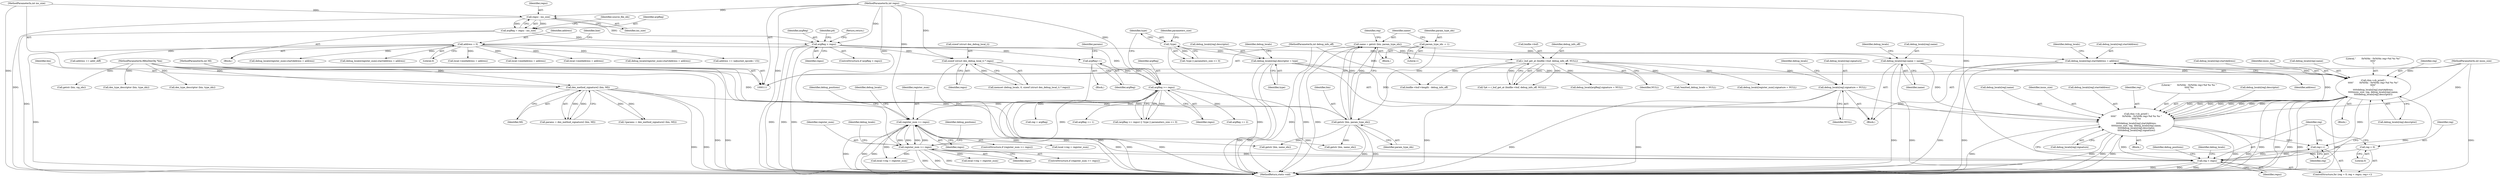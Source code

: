 digraph "0_radare2_252afb1cff9676f3ae1f341a28448bf2c8b6e308@array" {
"1001168" [label="(Call,rbin->cb_printf (\n\t\t\t\t\t\"        0x%04x - 0x%04x reg=%d %s %s\"\n\t\t\t\t\t\"\n\",\n\t\t\t\t\tdebug_locals[reg].startAddress,\n\t\t\t\t\tinsns_size, reg, debug_locals[reg].name,\n\t\t\t\t\tdebug_locals[reg].descriptor))"];
"1001142" [label="(Call,rbin->cb_printf (\n\t\t\t\t\t\"        0x%04x - 0x%04x reg=%d %s %s \"\n\t\t\t\t\t\"%s\n\",\n\t\t\t\t\tdebug_locals[reg].startAddress,\n\t\t\t\t\tinsns_size, reg, debug_locals[reg].name,\n\t\t\t\t\tdebug_locals[reg].descriptor,\n\t\t\t\t\tdebug_locals[reg].signature))"];
"1001168" [label="(Call,rbin->cb_printf (\n\t\t\t\t\t\"        0x%04x - 0x%04x reg=%d %s %s\"\n\t\t\t\t\t\"\n\",\n\t\t\t\t\tdebug_locals[reg].startAddress,\n\t\t\t\t\tinsns_size, reg, debug_locals[reg].name,\n\t\t\t\t\tdebug_locals[reg].descriptor))"];
"1000384" [label="(Call,debug_locals[reg].startAddress = address)"];
"1000201" [label="(Call,address = 0)"];
"1000119" [label="(MethodParameterIn,int insns_size)"];
"1001122" [label="(Call,reg < regsz)"];
"1001125" [label="(Call,reg++)"];
"1001119" [label="(Call,reg = 0)"];
"1000307" [label="(Call,argReg >= regsz)"];
"1000177" [label="(Call,argReg > regsz)"];
"1000155" [label="(Call,argReg = regsz - ins_size)"];
"1000157" [label="(Call,regsz - ins_size)"];
"1000121" [label="(MethodParameterIn,int regsz)"];
"1000118" [label="(MethodParameterIn,int ins_size)"];
"1000281" [label="(Call,argReg++)"];
"1000234" [label="(Call,sizeof (struct dex_debug_local_t) * regsz)"];
"1000669" [label="(Call,register_num >= regsz)"];
"1000493" [label="(Call,register_num >= regsz)"];
"1000363" [label="(Call,debug_locals[reg].name = name)"];
"1000336" [label="(Call,name = getstr (bin, param_type_idx))"];
"1000338" [label="(Call,getstr (bin, param_type_idx))"];
"1000287" [label="(Call,dex_method_signature2 (bin, MI))"];
"1000113" [label="(MethodParameterIn,RBinDexObj *bin)"];
"1000115" [label="(MethodParameterIn,int MI)"];
"1000333" [label="(Call,param_type_idx -= 1)"];
"1000370" [label="(Call,debug_locals[reg].descriptor = type)"];
"1000311" [label="(Call,!type)"];
"1000377" [label="(Call,debug_locals[reg].signature = NULL)"];
"1000133" [label="(Call,r_buf_get_at (binfile->buf, debug_info_off, NULL))"];
"1000122" [label="(MethodParameterIn,int debug_info_off)"];
"1000869" [label="(Call,local->reg = register_num)"];
"1000156" [label="(Identifier,argReg)"];
"1000371" [label="(Call,debug_locals[reg].descriptor)"];
"1000384" [label="(Call,debug_locals[reg].startAddress = address)"];
"1000378" [label="(Call,debug_locals[reg].signature)"];
"1000176" [label="(ControlStructure,if (argReg > regsz))"];
"1000498" [label="(Identifier,debug_positions)"];
"1000394" [label="(Identifier,debug_locals)"];
"1001151" [label="(Call,debug_locals[reg].name)"];
"1000179" [label="(Identifier,regsz)"];
"1001126" [label="(Identifier,reg)"];
"1000437" [label="(Call,address += addr_diff)"];
"1000377" [label="(Call,debug_locals[reg].signature = NULL)"];
"1001149" [label="(Identifier,insns_size)"];
"1000281" [label="(Call,argReg++)"];
"1000304" [label="(Block,)"];
"1000134" [label="(Call,binfile->buf)"];
"1000390" [label="(Identifier,address)"];
"1000282" [label="(Identifier,argReg)"];
"1000312" [label="(Identifier,type)"];
"1000369" [label="(Identifier,name)"];
"1001188" [label="(Identifier,debug_positions)"];
"1000183" [label="(Identifier,p4)"];
"1000771" [label="(Call,debug_locals[register_num].startAddress = address)"];
"1000356" [label="(Call,argReg += 1)"];
"1001122" [label="(Call,reg < regsz)"];
"1000495" [label="(Identifier,regsz)"];
"1000380" [label="(Identifier,debug_locals)"];
"1000118" [label="(MethodParameterIn,int ins_size)"];
"1000306" [label="(Call,(argReg >= regsz) || !type || parameters_size <= 0)"];
"1000493" [label="(Call,register_num >= regsz)"];
"1000123" [label="(Block,)"];
"1001144" [label="(Call,debug_locals[reg].startAddress)"];
"1000674" [label="(Identifier,debug_positions)"];
"1000595" [label="(Call,debug_locals[register_num].startAddress = address)"];
"1001124" [label="(Identifier,regsz)"];
"1000340" [label="(Identifier,param_type_idx)"];
"1001170" [label="(Call,debug_locals[reg].startAddress)"];
"1000759" [label="(Call,getstr (bin, name_idx))"];
"1000373" [label="(Identifier,debug_locals)"];
"1000288" [label="(Identifier,bin)"];
"1000243" [label="(Block,)"];
"1001175" [label="(Identifier,insns_size)"];
"1000177" [label="(Call,argReg > regsz)"];
"1000376" [label="(Identifier,type)"];
"1000286" [label="(Identifier,params)"];
"1000784" [label="(Call,getstr (bin, sig_idx))"];
"1000203" [label="(Literal,0)"];
"1000339" [label="(Identifier,bin)"];
"1000309" [label="(Identifier,regsz)"];
"1000681" [label="(Identifier,debug_locals)"];
"1001123" [label="(Identifier,reg)"];
"1000671" [label="(Identifier,regsz)"];
"1000669" [label="(Call,register_num >= regsz)"];
"1000364" [label="(Call,debug_locals[reg].name)"];
"1000131" [label="(Call,*p4 = r_buf_get_at (binfile->buf, debug_info_off, NULL))"];
"1001119" [label="(Call,reg = 0)"];
"1001167" [label="(Block,)"];
"1000569" [label="(Call,local->endAddress = address)"];
"1000363" [label="(Call,debug_locals[reg].name = name)"];
"1001161" [label="(Call,debug_locals[reg].signature)"];
"1000385" [label="(Call,debug_locals[reg].startAddress)"];
"1000307" [label="(Call,argReg >= regsz)"];
"1000284" [label="(Call,!(params = dex_method_signature2 (bin, MI)))"];
"1001131" [label="(Identifier,debug_locals)"];
"1001193" [label="(MethodReturn,static void)"];
"1000287" [label="(Call,dex_method_signature2 (bin, MI))"];
"1000235" [label="(Call,sizeof (struct dex_debug_local_t))"];
"1000237" [label="(Identifier,regsz)"];
"1000267" [label="(Call,debug_locals[argReg].signature = NULL)"];
"1000333" [label="(Call,param_type_idx -= 1)"];
"1000231" [label="(Call,memset (debug_locals, 0, sizeof (struct dex_debug_local_t) * regsz))"];
"1000342" [label="(Identifier,reg)"];
"1000387" [label="(Identifier,debug_locals)"];
"1001177" [label="(Call,debug_locals[reg].name)"];
"1000119" [label="(MethodParameterIn,int insns_size)"];
"1000157" [label="(Call,regsz - ins_size)"];
"1001142" [label="(Call,rbin->cb_printf (\n\t\t\t\t\t\"        0x%04x - 0x%04x reg=%d %s %s \"\n\t\t\t\t\t\"%s\n\",\n\t\t\t\t\tdebug_locals[reg].startAddress,\n\t\t\t\t\tinsns_size, reg, debug_locals[reg].name,\n\t\t\t\t\tdebug_locals[reg].descriptor,\n\t\t\t\t\tdebug_locals[reg].signature))"];
"1000138" [label="(Identifier,NULL)"];
"1000492" [label="(ControlStructure,if (register_num >= regsz))"];
"1000494" [label="(Identifier,register_num)"];
"1000370" [label="(Call,debug_locals[reg].descriptor = type)"];
"1000158" [label="(Identifier,regsz)"];
"1001120" [label="(Identifier,reg)"];
"1000311" [label="(Call,!type)"];
"1000115" [label="(MethodParameterIn,int MI)"];
"1000201" [label="(Call,address = 0)"];
"1001169" [label="(Literal,\"        0x%04x - 0x%04x reg=%d %s %s\"\n\t\t\t\t\t\"\n\")"];
"1000122" [label="(MethodParameterIn,int debug_info_off)"];
"1000169" [label="(Call,*emitted_debug_locals = NULL)"];
"1000668" [label="(ControlStructure,if (register_num >= regsz))"];
"1000181" [label="(Return,return;)"];
"1000314" [label="(Identifier,parameters_size)"];
"1000338" [label="(Call,getstr (bin, param_type_idx))"];
"1000206" [label="(Identifier,line)"];
"1000159" [label="(Identifier,ins_size)"];
"1000564" [label="(Call,local->reg = register_num)"];
"1001141" [label="(Block,)"];
"1000583" [label="(Call,getstr (bin, name_idx))"];
"1001118" [label="(ControlStructure,for (reg = 0; reg < regsz; reg++))"];
"1000121" [label="(MethodParameterIn,int regsz)"];
"1000310" [label="(Call,!type || parameters_size <= 0)"];
"1001121" [label="(Literal,0)"];
"1000144" [label="(Call,binfile->buf->length - debug_info_off)"];
"1000351" [label="(Call,argReg += 2)"];
"1000137" [label="(Identifier,debug_info_off)"];
"1000234" [label="(Call,sizeof (struct dex_debug_local_t) * regsz)"];
"1000202" [label="(Identifier,address)"];
"1000592" [label="(Call,dex_type_descriptor (bin, type_idx))"];
"1001168" [label="(Call,rbin->cb_printf (\n\t\t\t\t\t\"        0x%04x - 0x%04x reg=%d %s %s\"\n\t\t\t\t\t\"\n\",\n\t\t\t\t\tdebug_locals[reg].startAddress,\n\t\t\t\t\tinsns_size, reg, debug_locals[reg].name,\n\t\t\t\t\tdebug_locals[reg].descriptor))"];
"1000768" [label="(Call,dex_type_descriptor (bin, type_idx))"];
"1001125" [label="(Call,reg++)"];
"1000745" [label="(Call,local->endAddress = address)"];
"1000874" [label="(Call,local->endAddress = address)"];
"1000162" [label="(Identifier,source_file_idx)"];
"1000155" [label="(Call,argReg = regsz - ins_size)"];
"1000334" [label="(Identifier,param_type_idx)"];
"1001150" [label="(Identifier,reg)"];
"1000383" [label="(Identifier,NULL)"];
"1000602" [label="(Call,debug_locals[register_num].signature = NULL)"];
"1000670" [label="(Identifier,register_num)"];
"1000910" [label="(Call,debug_locals[register_num].startAddress = address)"];
"1001176" [label="(Identifier,reg)"];
"1000133" [label="(Call,r_buf_get_at (binfile->buf, debug_info_off, NULL))"];
"1000951" [label="(Call,address += (adjusted_opcode / 15))"];
"1000289" [label="(Identifier,MI)"];
"1000178" [label="(Identifier,argReg)"];
"1000341" [label="(Call,reg = argReg)"];
"1000113" [label="(MethodParameterIn,RBinDexObj *bin)"];
"1001182" [label="(Call,debug_locals[reg].descriptor)"];
"1001143" [label="(Literal,\"        0x%04x - 0x%04x reg=%d %s %s \"\n\t\t\t\t\t\"%s\n\")"];
"1001156" [label="(Call,debug_locals[reg].descriptor)"];
"1000308" [label="(Identifier,argReg)"];
"1000337" [label="(Identifier,name)"];
"1000335" [label="(Literal,1)"];
"1000285" [label="(Call,params = dex_method_signature2 (bin, MI))"];
"1000505" [label="(Identifier,debug_locals)"];
"1000336" [label="(Call,name = getstr (bin, param_type_idx))"];
"1000362" [label="(Block,)"];
"1000740" [label="(Call,local->reg = register_num)"];
"1001168" -> "1001167"  [label="AST: "];
"1001168" -> "1001182"  [label="CFG: "];
"1001169" -> "1001168"  [label="AST: "];
"1001170" -> "1001168"  [label="AST: "];
"1001175" -> "1001168"  [label="AST: "];
"1001176" -> "1001168"  [label="AST: "];
"1001177" -> "1001168"  [label="AST: "];
"1001182" -> "1001168"  [label="AST: "];
"1001126" -> "1001168"  [label="CFG: "];
"1001168" -> "1001193"  [label="DDG: "];
"1001168" -> "1001193"  [label="DDG: "];
"1001168" -> "1001193"  [label="DDG: "];
"1001168" -> "1001193"  [label="DDG: "];
"1001168" -> "1001193"  [label="DDG: "];
"1001168" -> "1001125"  [label="DDG: "];
"1001168" -> "1001142"  [label="DDG: "];
"1001168" -> "1001142"  [label="DDG: "];
"1001168" -> "1001142"  [label="DDG: "];
"1001168" -> "1001142"  [label="DDG: "];
"1001142" -> "1001168"  [label="DDG: "];
"1001142" -> "1001168"  [label="DDG: "];
"1001142" -> "1001168"  [label="DDG: "];
"1001142" -> "1001168"  [label="DDG: "];
"1000384" -> "1001168"  [label="DDG: "];
"1000119" -> "1001168"  [label="DDG: "];
"1001122" -> "1001168"  [label="DDG: "];
"1000363" -> "1001168"  [label="DDG: "];
"1000370" -> "1001168"  [label="DDG: "];
"1001142" -> "1001141"  [label="AST: "];
"1001142" -> "1001161"  [label="CFG: "];
"1001143" -> "1001142"  [label="AST: "];
"1001144" -> "1001142"  [label="AST: "];
"1001149" -> "1001142"  [label="AST: "];
"1001150" -> "1001142"  [label="AST: "];
"1001151" -> "1001142"  [label="AST: "];
"1001156" -> "1001142"  [label="AST: "];
"1001161" -> "1001142"  [label="AST: "];
"1001126" -> "1001142"  [label="CFG: "];
"1001142" -> "1001193"  [label="DDG: "];
"1001142" -> "1001193"  [label="DDG: "];
"1001142" -> "1001193"  [label="DDG: "];
"1001142" -> "1001193"  [label="DDG: "];
"1001142" -> "1001193"  [label="DDG: "];
"1001142" -> "1001193"  [label="DDG: "];
"1001142" -> "1001125"  [label="DDG: "];
"1000384" -> "1001142"  [label="DDG: "];
"1000119" -> "1001142"  [label="DDG: "];
"1001122" -> "1001142"  [label="DDG: "];
"1000363" -> "1001142"  [label="DDG: "];
"1000370" -> "1001142"  [label="DDG: "];
"1000377" -> "1001142"  [label="DDG: "];
"1000384" -> "1000362"  [label="AST: "];
"1000384" -> "1000390"  [label="CFG: "];
"1000385" -> "1000384"  [label="AST: "];
"1000390" -> "1000384"  [label="AST: "];
"1000394" -> "1000384"  [label="CFG: "];
"1000384" -> "1001193"  [label="DDG: "];
"1000384" -> "1001193"  [label="DDG: "];
"1000201" -> "1000384"  [label="DDG: "];
"1000201" -> "1000123"  [label="AST: "];
"1000201" -> "1000203"  [label="CFG: "];
"1000202" -> "1000201"  [label="AST: "];
"1000203" -> "1000201"  [label="AST: "];
"1000206" -> "1000201"  [label="CFG: "];
"1000201" -> "1001193"  [label="DDG: "];
"1000201" -> "1000437"  [label="DDG: "];
"1000201" -> "1000569"  [label="DDG: "];
"1000201" -> "1000595"  [label="DDG: "];
"1000201" -> "1000745"  [label="DDG: "];
"1000201" -> "1000771"  [label="DDG: "];
"1000201" -> "1000874"  [label="DDG: "];
"1000201" -> "1000910"  [label="DDG: "];
"1000201" -> "1000951"  [label="DDG: "];
"1000119" -> "1000111"  [label="AST: "];
"1000119" -> "1001193"  [label="DDG: "];
"1001122" -> "1001118"  [label="AST: "];
"1001122" -> "1001124"  [label="CFG: "];
"1001123" -> "1001122"  [label="AST: "];
"1001124" -> "1001122"  [label="AST: "];
"1001131" -> "1001122"  [label="CFG: "];
"1001188" -> "1001122"  [label="CFG: "];
"1001122" -> "1001193"  [label="DDG: "];
"1001122" -> "1001193"  [label="DDG: "];
"1001122" -> "1001193"  [label="DDG: "];
"1001125" -> "1001122"  [label="DDG: "];
"1001119" -> "1001122"  [label="DDG: "];
"1000307" -> "1001122"  [label="DDG: "];
"1000669" -> "1001122"  [label="DDG: "];
"1000493" -> "1001122"  [label="DDG: "];
"1000121" -> "1001122"  [label="DDG: "];
"1001122" -> "1001125"  [label="DDG: "];
"1001125" -> "1001118"  [label="AST: "];
"1001125" -> "1001126"  [label="CFG: "];
"1001126" -> "1001125"  [label="AST: "];
"1001123" -> "1001125"  [label="CFG: "];
"1001119" -> "1001118"  [label="AST: "];
"1001119" -> "1001121"  [label="CFG: "];
"1001120" -> "1001119"  [label="AST: "];
"1001121" -> "1001119"  [label="AST: "];
"1001123" -> "1001119"  [label="CFG: "];
"1000307" -> "1000306"  [label="AST: "];
"1000307" -> "1000309"  [label="CFG: "];
"1000308" -> "1000307"  [label="AST: "];
"1000309" -> "1000307"  [label="AST: "];
"1000312" -> "1000307"  [label="CFG: "];
"1000306" -> "1000307"  [label="CFG: "];
"1000307" -> "1001193"  [label="DDG: "];
"1000307" -> "1001193"  [label="DDG: "];
"1000307" -> "1000306"  [label="DDG: "];
"1000307" -> "1000306"  [label="DDG: "];
"1000177" -> "1000307"  [label="DDG: "];
"1000281" -> "1000307"  [label="DDG: "];
"1000234" -> "1000307"  [label="DDG: "];
"1000121" -> "1000307"  [label="DDG: "];
"1000307" -> "1000341"  [label="DDG: "];
"1000307" -> "1000351"  [label="DDG: "];
"1000307" -> "1000356"  [label="DDG: "];
"1000307" -> "1000493"  [label="DDG: "];
"1000307" -> "1000669"  [label="DDG: "];
"1000177" -> "1000176"  [label="AST: "];
"1000177" -> "1000179"  [label="CFG: "];
"1000178" -> "1000177"  [label="AST: "];
"1000179" -> "1000177"  [label="AST: "];
"1000181" -> "1000177"  [label="CFG: "];
"1000183" -> "1000177"  [label="CFG: "];
"1000177" -> "1001193"  [label="DDG: "];
"1000177" -> "1001193"  [label="DDG: "];
"1000177" -> "1001193"  [label="DDG: "];
"1000155" -> "1000177"  [label="DDG: "];
"1000157" -> "1000177"  [label="DDG: "];
"1000121" -> "1000177"  [label="DDG: "];
"1000177" -> "1000234"  [label="DDG: "];
"1000177" -> "1000281"  [label="DDG: "];
"1000155" -> "1000123"  [label="AST: "];
"1000155" -> "1000157"  [label="CFG: "];
"1000156" -> "1000155"  [label="AST: "];
"1000157" -> "1000155"  [label="AST: "];
"1000162" -> "1000155"  [label="CFG: "];
"1000155" -> "1001193"  [label="DDG: "];
"1000157" -> "1000155"  [label="DDG: "];
"1000157" -> "1000155"  [label="DDG: "];
"1000157" -> "1000159"  [label="CFG: "];
"1000158" -> "1000157"  [label="AST: "];
"1000159" -> "1000157"  [label="AST: "];
"1000157" -> "1001193"  [label="DDG: "];
"1000121" -> "1000157"  [label="DDG: "];
"1000118" -> "1000157"  [label="DDG: "];
"1000121" -> "1000111"  [label="AST: "];
"1000121" -> "1001193"  [label="DDG: "];
"1000121" -> "1000234"  [label="DDG: "];
"1000121" -> "1000493"  [label="DDG: "];
"1000121" -> "1000669"  [label="DDG: "];
"1000118" -> "1000111"  [label="AST: "];
"1000118" -> "1001193"  [label="DDG: "];
"1000281" -> "1000243"  [label="AST: "];
"1000281" -> "1000282"  [label="CFG: "];
"1000282" -> "1000281"  [label="AST: "];
"1000286" -> "1000281"  [label="CFG: "];
"1000281" -> "1001193"  [label="DDG: "];
"1000234" -> "1000231"  [label="AST: "];
"1000234" -> "1000237"  [label="CFG: "];
"1000235" -> "1000234"  [label="AST: "];
"1000237" -> "1000234"  [label="AST: "];
"1000231" -> "1000234"  [label="CFG: "];
"1000234" -> "1001193"  [label="DDG: "];
"1000234" -> "1000231"  [label="DDG: "];
"1000669" -> "1000668"  [label="AST: "];
"1000669" -> "1000671"  [label="CFG: "];
"1000670" -> "1000669"  [label="AST: "];
"1000671" -> "1000669"  [label="AST: "];
"1000674" -> "1000669"  [label="CFG: "];
"1000681" -> "1000669"  [label="CFG: "];
"1000669" -> "1001193"  [label="DDG: "];
"1000669" -> "1001193"  [label="DDG: "];
"1000669" -> "1001193"  [label="DDG: "];
"1000669" -> "1000493"  [label="DDG: "];
"1000669" -> "1000493"  [label="DDG: "];
"1000493" -> "1000669"  [label="DDG: "];
"1000493" -> "1000669"  [label="DDG: "];
"1000669" -> "1000740"  [label="DDG: "];
"1000669" -> "1000869"  [label="DDG: "];
"1000493" -> "1000492"  [label="AST: "];
"1000493" -> "1000495"  [label="CFG: "];
"1000494" -> "1000493"  [label="AST: "];
"1000495" -> "1000493"  [label="AST: "];
"1000498" -> "1000493"  [label="CFG: "];
"1000505" -> "1000493"  [label="CFG: "];
"1000493" -> "1001193"  [label="DDG: "];
"1000493" -> "1001193"  [label="DDG: "];
"1000493" -> "1001193"  [label="DDG: "];
"1000493" -> "1000564"  [label="DDG: "];
"1000493" -> "1000869"  [label="DDG: "];
"1000363" -> "1000362"  [label="AST: "];
"1000363" -> "1000369"  [label="CFG: "];
"1000364" -> "1000363"  [label="AST: "];
"1000369" -> "1000363"  [label="AST: "];
"1000373" -> "1000363"  [label="CFG: "];
"1000363" -> "1001193"  [label="DDG: "];
"1000363" -> "1001193"  [label="DDG: "];
"1000336" -> "1000363"  [label="DDG: "];
"1000336" -> "1000304"  [label="AST: "];
"1000336" -> "1000338"  [label="CFG: "];
"1000337" -> "1000336"  [label="AST: "];
"1000338" -> "1000336"  [label="AST: "];
"1000342" -> "1000336"  [label="CFG: "];
"1000336" -> "1001193"  [label="DDG: "];
"1000336" -> "1001193"  [label="DDG: "];
"1000338" -> "1000336"  [label="DDG: "];
"1000338" -> "1000336"  [label="DDG: "];
"1000338" -> "1000340"  [label="CFG: "];
"1000339" -> "1000338"  [label="AST: "];
"1000340" -> "1000338"  [label="AST: "];
"1000338" -> "1001193"  [label="DDG: "];
"1000338" -> "1001193"  [label="DDG: "];
"1000287" -> "1000338"  [label="DDG: "];
"1000113" -> "1000338"  [label="DDG: "];
"1000333" -> "1000338"  [label="DDG: "];
"1000338" -> "1000583"  [label="DDG: "];
"1000338" -> "1000759"  [label="DDG: "];
"1000287" -> "1000285"  [label="AST: "];
"1000287" -> "1000289"  [label="CFG: "];
"1000288" -> "1000287"  [label="AST: "];
"1000289" -> "1000287"  [label="AST: "];
"1000285" -> "1000287"  [label="CFG: "];
"1000287" -> "1001193"  [label="DDG: "];
"1000287" -> "1001193"  [label="DDG: "];
"1000287" -> "1000284"  [label="DDG: "];
"1000287" -> "1000284"  [label="DDG: "];
"1000287" -> "1000285"  [label="DDG: "];
"1000287" -> "1000285"  [label="DDG: "];
"1000113" -> "1000287"  [label="DDG: "];
"1000115" -> "1000287"  [label="DDG: "];
"1000113" -> "1000111"  [label="AST: "];
"1000113" -> "1001193"  [label="DDG: "];
"1000113" -> "1000583"  [label="DDG: "];
"1000113" -> "1000592"  [label="DDG: "];
"1000113" -> "1000759"  [label="DDG: "];
"1000113" -> "1000768"  [label="DDG: "];
"1000113" -> "1000784"  [label="DDG: "];
"1000115" -> "1000111"  [label="AST: "];
"1000115" -> "1001193"  [label="DDG: "];
"1000333" -> "1000304"  [label="AST: "];
"1000333" -> "1000335"  [label="CFG: "];
"1000334" -> "1000333"  [label="AST: "];
"1000335" -> "1000333"  [label="AST: "];
"1000337" -> "1000333"  [label="CFG: "];
"1000370" -> "1000362"  [label="AST: "];
"1000370" -> "1000376"  [label="CFG: "];
"1000371" -> "1000370"  [label="AST: "];
"1000376" -> "1000370"  [label="AST: "];
"1000380" -> "1000370"  [label="CFG: "];
"1000370" -> "1001193"  [label="DDG: "];
"1000370" -> "1001193"  [label="DDG: "];
"1000311" -> "1000370"  [label="DDG: "];
"1000311" -> "1000310"  [label="AST: "];
"1000311" -> "1000312"  [label="CFG: "];
"1000312" -> "1000311"  [label="AST: "];
"1000314" -> "1000311"  [label="CFG: "];
"1000310" -> "1000311"  [label="CFG: "];
"1000311" -> "1001193"  [label="DDG: "];
"1000311" -> "1000310"  [label="DDG: "];
"1000377" -> "1000362"  [label="AST: "];
"1000377" -> "1000383"  [label="CFG: "];
"1000378" -> "1000377"  [label="AST: "];
"1000383" -> "1000377"  [label="AST: "];
"1000387" -> "1000377"  [label="CFG: "];
"1000377" -> "1001193"  [label="DDG: "];
"1000377" -> "1001193"  [label="DDG: "];
"1000133" -> "1000377"  [label="DDG: "];
"1000133" -> "1000131"  [label="AST: "];
"1000133" -> "1000138"  [label="CFG: "];
"1000134" -> "1000133"  [label="AST: "];
"1000137" -> "1000133"  [label="AST: "];
"1000138" -> "1000133"  [label="AST: "];
"1000131" -> "1000133"  [label="CFG: "];
"1000133" -> "1001193"  [label="DDG: "];
"1000133" -> "1000131"  [label="DDG: "];
"1000133" -> "1000131"  [label="DDG: "];
"1000133" -> "1000131"  [label="DDG: "];
"1000122" -> "1000133"  [label="DDG: "];
"1000133" -> "1000144"  [label="DDG: "];
"1000133" -> "1000169"  [label="DDG: "];
"1000133" -> "1000267"  [label="DDG: "];
"1000133" -> "1000602"  [label="DDG: "];
"1000122" -> "1000111"  [label="AST: "];
"1000122" -> "1001193"  [label="DDG: "];
"1000122" -> "1000144"  [label="DDG: "];
}
